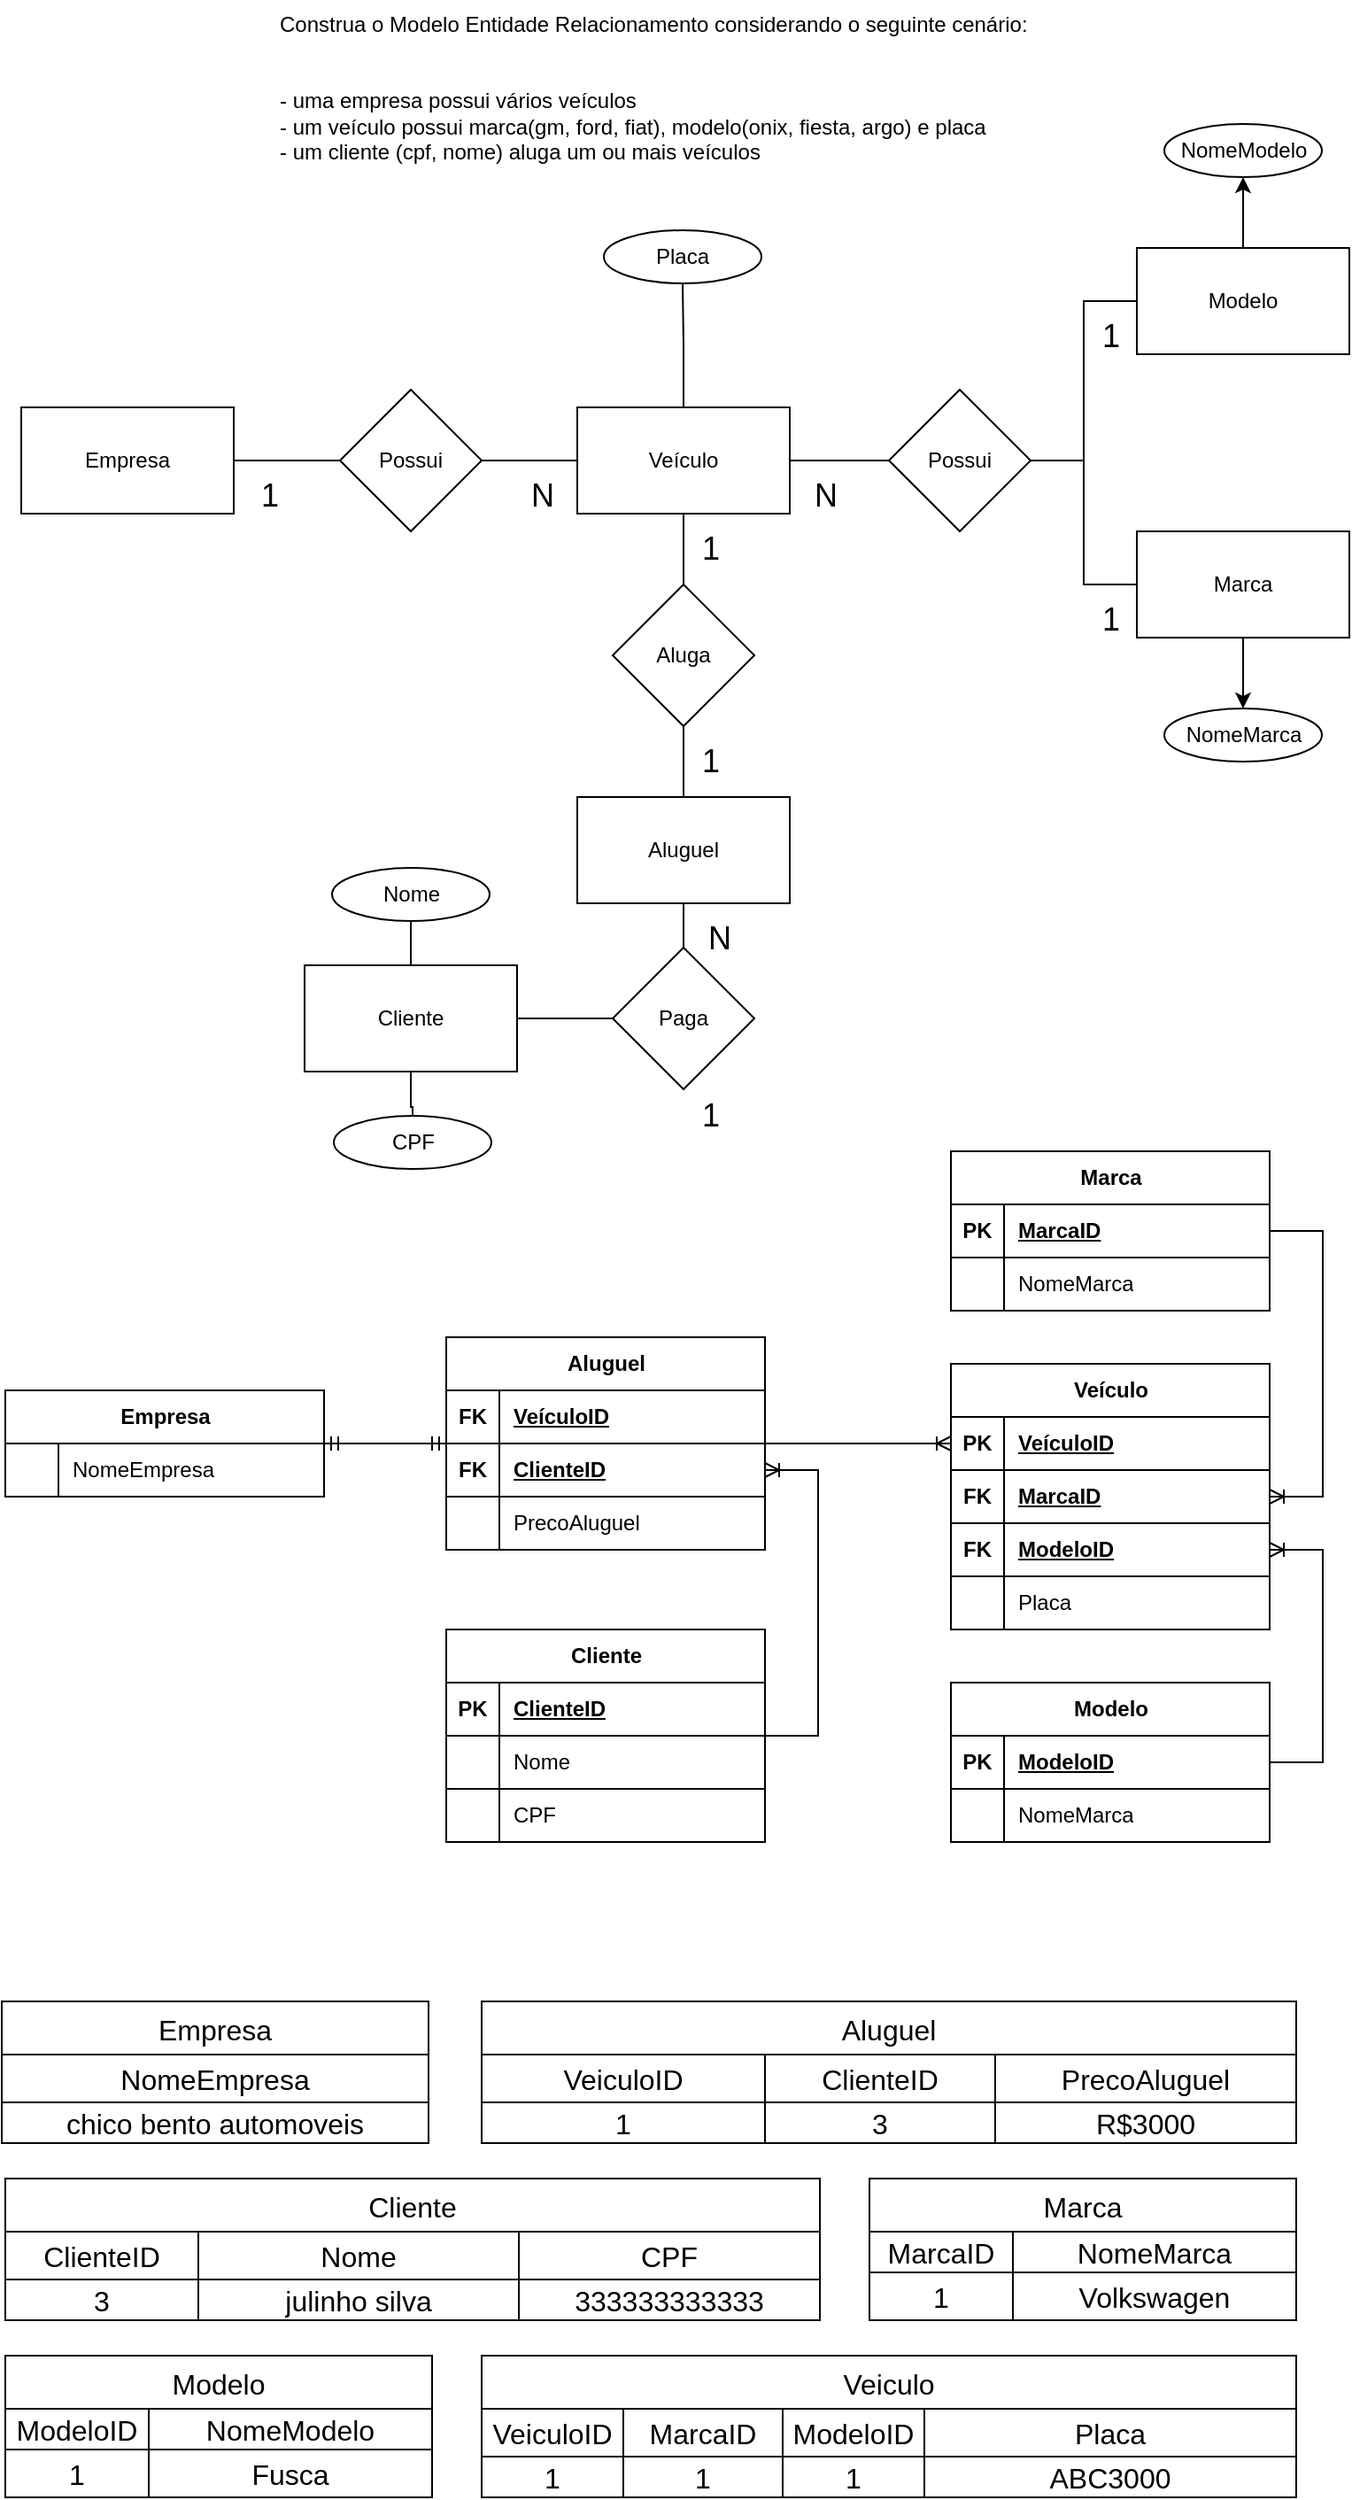 <mxfile>
    <diagram name="Página-1" id="-CTEmnXeWPxp8Q7lZpp3">
        <mxGraphModel dx="706" dy="501" grid="1" gridSize="10" guides="1" tooltips="1" connect="1" arrows="1" fold="1" page="1" pageScale="1" pageWidth="827" pageHeight="1169" math="0" shadow="0">
            <root>
                <mxCell id="0"/>
                <mxCell id="1" parent="0"/>
                <mxCell id="7Wc_WhGy-kbCOHfc4Ke2-1" value="Construa o Modelo Entidade Relacionamento considerando o seguinte cenário:&#10;&#10;&#10;- uma empresa possui vários veículos&#10;- um veículo possui marca(gm, ford, fiat), modelo(onix, fiesta, argo) e placa&#10;- um cliente (cpf, nome) aluga um ou mais veículos" style="text;whiteSpace=wrap;" parent="1" vertex="1">
                    <mxGeometry x="184" y="80" width="460" height="110" as="geometry"/>
                </mxCell>
                <mxCell id="7Wc_WhGy-kbCOHfc4Ke2-10" style="edgeStyle=orthogonalEdgeStyle;rounded=0;orthogonalLoop=1;jettySize=auto;html=1;endArrow=none;endFill=0;" parent="1" source="7Wc_WhGy-kbCOHfc4Ke2-2" target="7Wc_WhGy-kbCOHfc4Ke2-8" edge="1">
                    <mxGeometry relative="1" as="geometry"/>
                </mxCell>
                <mxCell id="7Wc_WhGy-kbCOHfc4Ke2-2" value="Empresa" style="rounded=0;whiteSpace=wrap;html=1;" parent="1" vertex="1">
                    <mxGeometry x="40" y="310" width="120" height="60" as="geometry"/>
                </mxCell>
                <mxCell id="7Wc_WhGy-kbCOHfc4Ke2-12" style="edgeStyle=orthogonalEdgeStyle;rounded=0;orthogonalLoop=1;jettySize=auto;html=1;endArrow=none;endFill=0;" parent="1" source="7Wc_WhGy-kbCOHfc4Ke2-3" target="7Wc_WhGy-kbCOHfc4Ke2-7" edge="1">
                    <mxGeometry relative="1" as="geometry"/>
                </mxCell>
                <mxCell id="7Wc_WhGy-kbCOHfc4Ke2-25" style="edgeStyle=orthogonalEdgeStyle;rounded=0;orthogonalLoop=1;jettySize=auto;html=1;endArrow=none;endFill=0;" parent="1" source="7Wc_WhGy-kbCOHfc4Ke2-3" target="7Wc_WhGy-kbCOHfc4Ke2-24" edge="1">
                    <mxGeometry relative="1" as="geometry"/>
                </mxCell>
                <mxCell id="7Wc_WhGy-kbCOHfc4Ke2-3" value="Veículo" style="rounded=0;whiteSpace=wrap;html=1;" parent="1" vertex="1">
                    <mxGeometry x="354" y="310" width="120" height="60" as="geometry"/>
                </mxCell>
                <mxCell id="7Wc_WhGy-kbCOHfc4Ke2-36" style="edgeStyle=orthogonalEdgeStyle;rounded=0;orthogonalLoop=1;jettySize=auto;html=1;" parent="1" source="7Wc_WhGy-kbCOHfc4Ke2-4" target="7Wc_WhGy-kbCOHfc4Ke2-34" edge="1">
                    <mxGeometry relative="1" as="geometry"/>
                </mxCell>
                <mxCell id="7Wc_WhGy-kbCOHfc4Ke2-4" value="Marca" style="rounded=0;whiteSpace=wrap;html=1;" parent="1" vertex="1">
                    <mxGeometry x="670" y="380" width="120" height="60" as="geometry"/>
                </mxCell>
                <mxCell id="7Wc_WhGy-kbCOHfc4Ke2-14" style="edgeStyle=orthogonalEdgeStyle;rounded=0;orthogonalLoop=1;jettySize=auto;html=1;endArrow=none;endFill=0;" parent="1" source="7Wc_WhGy-kbCOHfc4Ke2-5" target="7Wc_WhGy-kbCOHfc4Ke2-9" edge="1">
                    <mxGeometry relative="1" as="geometry"/>
                </mxCell>
                <mxCell id="7Wc_WhGy-kbCOHfc4Ke2-32" style="edgeStyle=orthogonalEdgeStyle;rounded=0;orthogonalLoop=1;jettySize=auto;html=1;endArrow=none;endFill=0;" parent="1" source="7Wc_WhGy-kbCOHfc4Ke2-5" target="7Wc_WhGy-kbCOHfc4Ke2-31" edge="1">
                    <mxGeometry relative="1" as="geometry"/>
                </mxCell>
                <mxCell id="7Wc_WhGy-kbCOHfc4Ke2-33" style="edgeStyle=orthogonalEdgeStyle;rounded=0;orthogonalLoop=1;jettySize=auto;html=1;endArrow=none;endFill=0;" parent="1" source="7Wc_WhGy-kbCOHfc4Ke2-5" target="7Wc_WhGy-kbCOHfc4Ke2-30" edge="1">
                    <mxGeometry relative="1" as="geometry"/>
                </mxCell>
                <mxCell id="7Wc_WhGy-kbCOHfc4Ke2-5" value="Cliente" style="rounded=0;whiteSpace=wrap;html=1;" parent="1" vertex="1">
                    <mxGeometry x="200" y="625" width="120" height="60" as="geometry"/>
                </mxCell>
                <mxCell id="7Wc_WhGy-kbCOHfc4Ke2-13" style="edgeStyle=orthogonalEdgeStyle;rounded=0;orthogonalLoop=1;jettySize=auto;html=1;endArrow=none;endFill=0;" parent="1" source="7Wc_WhGy-kbCOHfc4Ke2-7" target="7Wc_WhGy-kbCOHfc4Ke2-4" edge="1">
                    <mxGeometry relative="1" as="geometry"/>
                </mxCell>
                <mxCell id="7Wc_WhGy-kbCOHfc4Ke2-28" style="edgeStyle=orthogonalEdgeStyle;rounded=0;orthogonalLoop=1;jettySize=auto;html=1;endArrow=none;endFill=0;" parent="1" source="7Wc_WhGy-kbCOHfc4Ke2-7" target="7Wc_WhGy-kbCOHfc4Ke2-27" edge="1">
                    <mxGeometry relative="1" as="geometry">
                        <Array as="points">
                            <mxPoint x="640" y="340"/>
                            <mxPoint x="640" y="250"/>
                        </Array>
                    </mxGeometry>
                </mxCell>
                <mxCell id="7Wc_WhGy-kbCOHfc4Ke2-7" value="Possui" style="rhombus;whiteSpace=wrap;html=1;" parent="1" vertex="1">
                    <mxGeometry x="530" y="300" width="80" height="80" as="geometry"/>
                </mxCell>
                <mxCell id="7Wc_WhGy-kbCOHfc4Ke2-11" style="edgeStyle=orthogonalEdgeStyle;rounded=0;orthogonalLoop=1;jettySize=auto;html=1;exitX=1;exitY=0.5;exitDx=0;exitDy=0;entryX=0;entryY=0.5;entryDx=0;entryDy=0;endArrow=none;endFill=0;" parent="1" source="7Wc_WhGy-kbCOHfc4Ke2-8" target="7Wc_WhGy-kbCOHfc4Ke2-3" edge="1">
                    <mxGeometry relative="1" as="geometry"/>
                </mxCell>
                <mxCell id="7Wc_WhGy-kbCOHfc4Ke2-8" value="Possui" style="rhombus;whiteSpace=wrap;html=1;" parent="1" vertex="1">
                    <mxGeometry x="220" y="300" width="80" height="80" as="geometry"/>
                </mxCell>
                <mxCell id="7Wc_WhGy-kbCOHfc4Ke2-15" style="edgeStyle=orthogonalEdgeStyle;rounded=0;orthogonalLoop=1;jettySize=auto;html=1;endArrow=none;endFill=0;startArrow=none;" parent="1" source="7" target="7Wc_WhGy-kbCOHfc4Ke2-3" edge="1">
                    <mxGeometry relative="1" as="geometry"/>
                </mxCell>
                <mxCell id="7Wc_WhGy-kbCOHfc4Ke2-9" value="Paga" style="rhombus;whiteSpace=wrap;html=1;" parent="1" vertex="1">
                    <mxGeometry x="374" y="615" width="80" height="80" as="geometry"/>
                </mxCell>
                <mxCell id="7Wc_WhGy-kbCOHfc4Ke2-16" value="N" style="text;html=1;align=center;verticalAlign=middle;resizable=0;points=[];autosize=1;strokeColor=none;fillColor=none;fontSize=18;" parent="1" vertex="1">
                    <mxGeometry x="314" y="340" width="40" height="40" as="geometry"/>
                </mxCell>
                <mxCell id="7Wc_WhGy-kbCOHfc4Ke2-18" value="1" style="text;html=1;align=center;verticalAlign=middle;resizable=0;points=[];autosize=1;strokeColor=none;fillColor=none;fontSize=18;" parent="1" vertex="1">
                    <mxGeometry x="165" y="340" width="30" height="40" as="geometry"/>
                </mxCell>
                <mxCell id="7Wc_WhGy-kbCOHfc4Ke2-19" value="1" style="text;html=1;align=center;verticalAlign=middle;resizable=0;points=[];autosize=1;strokeColor=none;fillColor=none;fontSize=18;" parent="1" vertex="1">
                    <mxGeometry x="640" y="410" width="30" height="40" as="geometry"/>
                </mxCell>
                <mxCell id="7Wc_WhGy-kbCOHfc4Ke2-20" value="N" style="text;html=1;align=center;verticalAlign=middle;resizable=0;points=[];autosize=1;strokeColor=none;fillColor=none;fontSize=18;" parent="1" vertex="1">
                    <mxGeometry x="474" y="340" width="40" height="40" as="geometry"/>
                </mxCell>
                <mxCell id="7Wc_WhGy-kbCOHfc4Ke2-23" value="1" style="text;html=1;align=center;verticalAlign=middle;resizable=0;points=[];autosize=1;strokeColor=none;fillColor=none;fontSize=18;" parent="1" vertex="1">
                    <mxGeometry x="414" y="690" width="30" height="40" as="geometry"/>
                </mxCell>
                <mxCell id="7Wc_WhGy-kbCOHfc4Ke2-24" value="Placa" style="ellipse;whiteSpace=wrap;html=1;" parent="1" vertex="1">
                    <mxGeometry x="369" y="210" width="89" height="30" as="geometry"/>
                </mxCell>
                <mxCell id="7Wc_WhGy-kbCOHfc4Ke2-26" value="1" style="text;html=1;align=center;verticalAlign=middle;resizable=0;points=[];autosize=1;strokeColor=none;fillColor=none;fontSize=18;" parent="1" vertex="1">
                    <mxGeometry x="640" y="250" width="30" height="40" as="geometry"/>
                </mxCell>
                <mxCell id="7Wc_WhGy-kbCOHfc4Ke2-37" style="edgeStyle=orthogonalEdgeStyle;rounded=0;orthogonalLoop=1;jettySize=auto;html=1;" parent="1" source="7Wc_WhGy-kbCOHfc4Ke2-27" target="7Wc_WhGy-kbCOHfc4Ke2-35" edge="1">
                    <mxGeometry relative="1" as="geometry"/>
                </mxCell>
                <mxCell id="7Wc_WhGy-kbCOHfc4Ke2-27" value="Modelo" style="rounded=0;whiteSpace=wrap;html=1;" parent="1" vertex="1">
                    <mxGeometry x="670" y="220" width="120" height="60" as="geometry"/>
                </mxCell>
                <mxCell id="7Wc_WhGy-kbCOHfc4Ke2-30" value="Nome" style="ellipse;whiteSpace=wrap;html=1;" parent="1" vertex="1">
                    <mxGeometry x="215.5" y="570" width="89" height="30" as="geometry"/>
                </mxCell>
                <mxCell id="7Wc_WhGy-kbCOHfc4Ke2-31" value="CPF" style="ellipse;whiteSpace=wrap;html=1;" parent="1" vertex="1">
                    <mxGeometry x="216.5" y="710" width="89" height="30" as="geometry"/>
                </mxCell>
                <mxCell id="7Wc_WhGy-kbCOHfc4Ke2-34" value="NomeMarca" style="ellipse;whiteSpace=wrap;html=1;" parent="1" vertex="1">
                    <mxGeometry x="685.5" y="480" width="89" height="30" as="geometry"/>
                </mxCell>
                <mxCell id="7Wc_WhGy-kbCOHfc4Ke2-35" value="NomeModelo" style="ellipse;whiteSpace=wrap;html=1;" parent="1" vertex="1">
                    <mxGeometry x="685.5" y="150" width="89" height="30" as="geometry"/>
                </mxCell>
                <mxCell id="Cftq6dDqtpvRAp7nYHen-1" value="Veículo" style="shape=table;startSize=30;container=1;collapsible=1;childLayout=tableLayout;fixedRows=1;rowLines=0;fontStyle=1;align=center;resizeLast=1;html=1;" parent="1" vertex="1">
                    <mxGeometry x="565" y="850" width="180" height="150" as="geometry"/>
                </mxCell>
                <mxCell id="Cftq6dDqtpvRAp7nYHen-2" value="" style="shape=tableRow;horizontal=0;startSize=0;swimlaneHead=0;swimlaneBody=0;fillColor=none;collapsible=0;dropTarget=0;points=[[0,0.5],[1,0.5]];portConstraint=eastwest;top=0;left=0;right=0;bottom=1;" parent="Cftq6dDqtpvRAp7nYHen-1" vertex="1">
                    <mxGeometry y="30" width="180" height="30" as="geometry"/>
                </mxCell>
                <mxCell id="Cftq6dDqtpvRAp7nYHen-3" value="PK" style="shape=partialRectangle;connectable=0;fillColor=none;top=0;left=0;bottom=0;right=0;fontStyle=1;overflow=hidden;whiteSpace=wrap;html=1;" parent="Cftq6dDqtpvRAp7nYHen-2" vertex="1">
                    <mxGeometry width="30" height="30" as="geometry">
                        <mxRectangle width="30" height="30" as="alternateBounds"/>
                    </mxGeometry>
                </mxCell>
                <mxCell id="Cftq6dDqtpvRAp7nYHen-4" value="VeículoID" style="shape=partialRectangle;connectable=0;fillColor=none;top=0;left=0;bottom=0;right=0;align=left;spacingLeft=6;fontStyle=5;overflow=hidden;whiteSpace=wrap;html=1;" parent="Cftq6dDqtpvRAp7nYHen-2" vertex="1">
                    <mxGeometry x="30" width="150" height="30" as="geometry">
                        <mxRectangle width="150" height="30" as="alternateBounds"/>
                    </mxGeometry>
                </mxCell>
                <mxCell id="Cftq6dDqtpvRAp7nYHen-18" style="shape=tableRow;horizontal=0;startSize=0;swimlaneHead=0;swimlaneBody=0;fillColor=none;collapsible=0;dropTarget=0;points=[[0,0.5],[1,0.5]];portConstraint=eastwest;top=0;left=0;right=0;bottom=1;" parent="Cftq6dDqtpvRAp7nYHen-1" vertex="1">
                    <mxGeometry y="60" width="180" height="30" as="geometry"/>
                </mxCell>
                <mxCell id="Cftq6dDqtpvRAp7nYHen-19" value="FK" style="shape=partialRectangle;connectable=0;fillColor=none;top=0;left=0;bottom=0;right=0;fontStyle=1;overflow=hidden;whiteSpace=wrap;html=1;" parent="Cftq6dDqtpvRAp7nYHen-18" vertex="1">
                    <mxGeometry width="30" height="30" as="geometry">
                        <mxRectangle width="30" height="30" as="alternateBounds"/>
                    </mxGeometry>
                </mxCell>
                <mxCell id="Cftq6dDqtpvRAp7nYHen-20" value="MarcaID" style="shape=partialRectangle;connectable=0;fillColor=none;top=0;left=0;bottom=0;right=0;align=left;spacingLeft=6;fontStyle=5;overflow=hidden;whiteSpace=wrap;html=1;" parent="Cftq6dDqtpvRAp7nYHen-18" vertex="1">
                    <mxGeometry x="30" width="150" height="30" as="geometry">
                        <mxRectangle width="150" height="30" as="alternateBounds"/>
                    </mxGeometry>
                </mxCell>
                <mxCell id="Cftq6dDqtpvRAp7nYHen-24" style="shape=tableRow;horizontal=0;startSize=0;swimlaneHead=0;swimlaneBody=0;fillColor=none;collapsible=0;dropTarget=0;points=[[0,0.5],[1,0.5]];portConstraint=eastwest;top=0;left=0;right=0;bottom=1;" parent="Cftq6dDqtpvRAp7nYHen-1" vertex="1">
                    <mxGeometry y="90" width="180" height="30" as="geometry"/>
                </mxCell>
                <mxCell id="Cftq6dDqtpvRAp7nYHen-25" value="FK" style="shape=partialRectangle;connectable=0;fillColor=none;top=0;left=0;bottom=0;right=0;fontStyle=1;overflow=hidden;whiteSpace=wrap;html=1;" parent="Cftq6dDqtpvRAp7nYHen-24" vertex="1">
                    <mxGeometry width="30" height="30" as="geometry">
                        <mxRectangle width="30" height="30" as="alternateBounds"/>
                    </mxGeometry>
                </mxCell>
                <mxCell id="Cftq6dDqtpvRAp7nYHen-26" value="ModeloID" style="shape=partialRectangle;connectable=0;fillColor=none;top=0;left=0;bottom=0;right=0;align=left;spacingLeft=6;fontStyle=5;overflow=hidden;whiteSpace=wrap;html=1;" parent="Cftq6dDqtpvRAp7nYHen-24" vertex="1">
                    <mxGeometry x="30" width="150" height="30" as="geometry">
                        <mxRectangle width="150" height="30" as="alternateBounds"/>
                    </mxGeometry>
                </mxCell>
                <mxCell id="Cftq6dDqtpvRAp7nYHen-63" style="shape=tableRow;horizontal=0;startSize=0;swimlaneHead=0;swimlaneBody=0;fillColor=none;collapsible=0;dropTarget=0;points=[[0,0.5],[1,0.5]];portConstraint=eastwest;top=0;left=0;right=0;bottom=1;" parent="Cftq6dDqtpvRAp7nYHen-1" vertex="1">
                    <mxGeometry y="120" width="180" height="30" as="geometry"/>
                </mxCell>
                <mxCell id="Cftq6dDqtpvRAp7nYHen-64" style="shape=partialRectangle;connectable=0;fillColor=none;top=0;left=0;bottom=0;right=0;fontStyle=1;overflow=hidden;whiteSpace=wrap;html=1;" parent="Cftq6dDqtpvRAp7nYHen-63" vertex="1">
                    <mxGeometry width="30" height="30" as="geometry">
                        <mxRectangle width="30" height="30" as="alternateBounds"/>
                    </mxGeometry>
                </mxCell>
                <mxCell id="Cftq6dDqtpvRAp7nYHen-65" value="Placa" style="shape=partialRectangle;connectable=0;fillColor=none;top=0;left=0;bottom=0;right=0;align=left;spacingLeft=6;fontStyle=0;overflow=hidden;whiteSpace=wrap;html=1;" parent="Cftq6dDqtpvRAp7nYHen-63" vertex="1">
                    <mxGeometry x="30" width="150" height="30" as="geometry">
                        <mxRectangle width="150" height="30" as="alternateBounds"/>
                    </mxGeometry>
                </mxCell>
                <mxCell id="Cftq6dDqtpvRAp7nYHen-27" value="Empresa" style="shape=table;startSize=30;container=1;collapsible=1;childLayout=tableLayout;fixedRows=1;rowLines=0;fontStyle=1;align=center;resizeLast=1;html=1;" parent="1" vertex="1">
                    <mxGeometry x="31" y="865" width="180" height="60" as="geometry"/>
                </mxCell>
                <mxCell id="Cftq6dDqtpvRAp7nYHen-47" style="shape=tableRow;horizontal=0;startSize=0;swimlaneHead=0;swimlaneBody=0;fillColor=none;collapsible=0;dropTarget=0;points=[[0,0.5],[1,0.5]];portConstraint=eastwest;top=0;left=0;right=0;bottom=1;" parent="Cftq6dDqtpvRAp7nYHen-27" vertex="1">
                    <mxGeometry y="30" width="180" height="30" as="geometry"/>
                </mxCell>
                <mxCell id="Cftq6dDqtpvRAp7nYHen-48" style="shape=partialRectangle;connectable=0;fillColor=none;top=0;left=0;bottom=0;right=0;fontStyle=1;overflow=hidden;whiteSpace=wrap;html=1;" parent="Cftq6dDqtpvRAp7nYHen-47" vertex="1">
                    <mxGeometry width="30" height="30" as="geometry">
                        <mxRectangle width="30" height="30" as="alternateBounds"/>
                    </mxGeometry>
                </mxCell>
                <mxCell id="Cftq6dDqtpvRAp7nYHen-49" value="&lt;span style=&quot;font-weight: normal;&quot;&gt;NomeEmpresa&lt;/span&gt;" style="shape=partialRectangle;connectable=0;fillColor=none;top=0;left=0;bottom=0;right=0;align=left;spacingLeft=6;fontStyle=1;overflow=hidden;whiteSpace=wrap;html=1;" parent="Cftq6dDqtpvRAp7nYHen-47" vertex="1">
                    <mxGeometry x="30" width="150" height="30" as="geometry">
                        <mxRectangle width="150" height="30" as="alternateBounds"/>
                    </mxGeometry>
                </mxCell>
                <mxCell id="Cftq6dDqtpvRAp7nYHen-37" value="Aluguel" style="shape=table;startSize=30;container=1;collapsible=1;childLayout=tableLayout;fixedRows=1;rowLines=0;fontStyle=1;align=center;resizeLast=1;html=1;" parent="1" vertex="1">
                    <mxGeometry x="280" y="835" width="180" height="120" as="geometry"/>
                </mxCell>
                <mxCell id="Cftq6dDqtpvRAp7nYHen-38" value="" style="shape=tableRow;horizontal=0;startSize=0;swimlaneHead=0;swimlaneBody=0;fillColor=none;collapsible=0;dropTarget=0;points=[[0,0.5],[1,0.5]];portConstraint=eastwest;top=0;left=0;right=0;bottom=1;" parent="Cftq6dDqtpvRAp7nYHen-37" vertex="1">
                    <mxGeometry y="30" width="180" height="30" as="geometry"/>
                </mxCell>
                <mxCell id="Cftq6dDqtpvRAp7nYHen-39" value="FK" style="shape=partialRectangle;connectable=0;fillColor=none;top=0;left=0;bottom=0;right=0;fontStyle=1;overflow=hidden;whiteSpace=wrap;html=1;" parent="Cftq6dDqtpvRAp7nYHen-38" vertex="1">
                    <mxGeometry width="30" height="30" as="geometry">
                        <mxRectangle width="30" height="30" as="alternateBounds"/>
                    </mxGeometry>
                </mxCell>
                <mxCell id="Cftq6dDqtpvRAp7nYHen-40" value="VeículoID" style="shape=partialRectangle;connectable=0;fillColor=none;top=0;left=0;bottom=0;right=0;align=left;spacingLeft=6;fontStyle=5;overflow=hidden;whiteSpace=wrap;html=1;" parent="Cftq6dDqtpvRAp7nYHen-38" vertex="1">
                    <mxGeometry x="30" width="150" height="30" as="geometry">
                        <mxRectangle width="150" height="30" as="alternateBounds"/>
                    </mxGeometry>
                </mxCell>
                <mxCell id="Cftq6dDqtpvRAp7nYHen-103" style="shape=tableRow;horizontal=0;startSize=0;swimlaneHead=0;swimlaneBody=0;fillColor=none;collapsible=0;dropTarget=0;points=[[0,0.5],[1,0.5]];portConstraint=eastwest;top=0;left=0;right=0;bottom=1;" parent="Cftq6dDqtpvRAp7nYHen-37" vertex="1">
                    <mxGeometry y="60" width="180" height="30" as="geometry"/>
                </mxCell>
                <mxCell id="Cftq6dDqtpvRAp7nYHen-104" value="FK" style="shape=partialRectangle;connectable=0;fillColor=none;top=0;left=0;bottom=0;right=0;fontStyle=1;overflow=hidden;whiteSpace=wrap;html=1;" parent="Cftq6dDqtpvRAp7nYHen-103" vertex="1">
                    <mxGeometry width="30" height="30" as="geometry">
                        <mxRectangle width="30" height="30" as="alternateBounds"/>
                    </mxGeometry>
                </mxCell>
                <mxCell id="Cftq6dDqtpvRAp7nYHen-105" value="ClienteID" style="shape=partialRectangle;connectable=0;fillColor=none;top=0;left=0;bottom=0;right=0;align=left;spacingLeft=6;fontStyle=5;overflow=hidden;whiteSpace=wrap;html=1;" parent="Cftq6dDqtpvRAp7nYHen-103" vertex="1">
                    <mxGeometry x="30" width="150" height="30" as="geometry">
                        <mxRectangle width="150" height="30" as="alternateBounds"/>
                    </mxGeometry>
                </mxCell>
                <mxCell id="Cftq6dDqtpvRAp7nYHen-41" style="shape=tableRow;horizontal=0;startSize=0;swimlaneHead=0;swimlaneBody=0;fillColor=none;collapsible=0;dropTarget=0;points=[[0,0.5],[1,0.5]];portConstraint=eastwest;top=0;left=0;right=0;bottom=1;" parent="Cftq6dDqtpvRAp7nYHen-37" vertex="1">
                    <mxGeometry y="90" width="180" height="30" as="geometry"/>
                </mxCell>
                <mxCell id="Cftq6dDqtpvRAp7nYHen-42" value="" style="shape=partialRectangle;connectable=0;fillColor=none;top=0;left=0;bottom=0;right=0;fontStyle=1;overflow=hidden;whiteSpace=wrap;html=1;" parent="Cftq6dDqtpvRAp7nYHen-41" vertex="1">
                    <mxGeometry width="30" height="30" as="geometry">
                        <mxRectangle width="30" height="30" as="alternateBounds"/>
                    </mxGeometry>
                </mxCell>
                <mxCell id="Cftq6dDqtpvRAp7nYHen-43" value="PrecoAluguel" style="shape=partialRectangle;connectable=0;fillColor=none;top=0;left=0;bottom=0;right=0;align=left;spacingLeft=6;fontStyle=0;overflow=hidden;whiteSpace=wrap;html=1;" parent="Cftq6dDqtpvRAp7nYHen-41" vertex="1">
                    <mxGeometry x="30" width="150" height="30" as="geometry">
                        <mxRectangle width="150" height="30" as="alternateBounds"/>
                    </mxGeometry>
                </mxCell>
                <mxCell id="Cftq6dDqtpvRAp7nYHen-50" value="Cliente" style="shape=table;startSize=30;container=1;collapsible=1;childLayout=tableLayout;fixedRows=1;rowLines=0;fontStyle=1;align=center;resizeLast=1;html=1;" parent="1" vertex="1">
                    <mxGeometry x="280" y="1000" width="180" height="120" as="geometry"/>
                </mxCell>
                <mxCell id="Cftq6dDqtpvRAp7nYHen-51" value="" style="shape=tableRow;horizontal=0;startSize=0;swimlaneHead=0;swimlaneBody=0;fillColor=none;collapsible=0;dropTarget=0;points=[[0,0.5],[1,0.5]];portConstraint=eastwest;top=0;left=0;right=0;bottom=1;" parent="Cftq6dDqtpvRAp7nYHen-50" vertex="1">
                    <mxGeometry y="30" width="180" height="30" as="geometry"/>
                </mxCell>
                <mxCell id="Cftq6dDqtpvRAp7nYHen-52" value="PK" style="shape=partialRectangle;connectable=0;fillColor=none;top=0;left=0;bottom=0;right=0;fontStyle=1;overflow=hidden;whiteSpace=wrap;html=1;" parent="Cftq6dDqtpvRAp7nYHen-51" vertex="1">
                    <mxGeometry width="30" height="30" as="geometry">
                        <mxRectangle width="30" height="30" as="alternateBounds"/>
                    </mxGeometry>
                </mxCell>
                <mxCell id="Cftq6dDqtpvRAp7nYHen-53" value="ClienteID" style="shape=partialRectangle;connectable=0;fillColor=none;top=0;left=0;bottom=0;right=0;align=left;spacingLeft=6;fontStyle=5;overflow=hidden;whiteSpace=wrap;html=1;" parent="Cftq6dDqtpvRAp7nYHen-51" vertex="1">
                    <mxGeometry x="30" width="150" height="30" as="geometry">
                        <mxRectangle width="150" height="30" as="alternateBounds"/>
                    </mxGeometry>
                </mxCell>
                <mxCell id="Cftq6dDqtpvRAp7nYHen-54" style="shape=tableRow;horizontal=0;startSize=0;swimlaneHead=0;swimlaneBody=0;fillColor=none;collapsible=0;dropTarget=0;points=[[0,0.5],[1,0.5]];portConstraint=eastwest;top=0;left=0;right=0;bottom=1;" parent="Cftq6dDqtpvRAp7nYHen-50" vertex="1">
                    <mxGeometry y="60" width="180" height="30" as="geometry"/>
                </mxCell>
                <mxCell id="Cftq6dDqtpvRAp7nYHen-55" value="" style="shape=partialRectangle;connectable=0;fillColor=none;top=0;left=0;bottom=0;right=0;fontStyle=1;overflow=hidden;whiteSpace=wrap;html=1;" parent="Cftq6dDqtpvRAp7nYHen-54" vertex="1">
                    <mxGeometry width="30" height="30" as="geometry">
                        <mxRectangle width="30" height="30" as="alternateBounds"/>
                    </mxGeometry>
                </mxCell>
                <mxCell id="Cftq6dDqtpvRAp7nYHen-56" value="Nome" style="shape=partialRectangle;connectable=0;fillColor=none;top=0;left=0;bottom=0;right=0;align=left;spacingLeft=6;fontStyle=0;overflow=hidden;whiteSpace=wrap;html=1;" parent="Cftq6dDqtpvRAp7nYHen-54" vertex="1">
                    <mxGeometry x="30" width="150" height="30" as="geometry">
                        <mxRectangle width="150" height="30" as="alternateBounds"/>
                    </mxGeometry>
                </mxCell>
                <mxCell id="Cftq6dDqtpvRAp7nYHen-57" style="shape=tableRow;horizontal=0;startSize=0;swimlaneHead=0;swimlaneBody=0;fillColor=none;collapsible=0;dropTarget=0;points=[[0,0.5],[1,0.5]];portConstraint=eastwest;top=0;left=0;right=0;bottom=1;" parent="Cftq6dDqtpvRAp7nYHen-50" vertex="1">
                    <mxGeometry y="90" width="180" height="30" as="geometry"/>
                </mxCell>
                <mxCell id="Cftq6dDqtpvRAp7nYHen-58" value="" style="shape=partialRectangle;connectable=0;fillColor=none;top=0;left=0;bottom=0;right=0;fontStyle=1;overflow=hidden;whiteSpace=wrap;html=1;" parent="Cftq6dDqtpvRAp7nYHen-57" vertex="1">
                    <mxGeometry width="30" height="30" as="geometry">
                        <mxRectangle width="30" height="30" as="alternateBounds"/>
                    </mxGeometry>
                </mxCell>
                <mxCell id="Cftq6dDqtpvRAp7nYHen-59" value="CPF" style="shape=partialRectangle;connectable=0;fillColor=none;top=0;left=0;bottom=0;right=0;align=left;spacingLeft=6;fontStyle=0;overflow=hidden;whiteSpace=wrap;html=1;" parent="Cftq6dDqtpvRAp7nYHen-57" vertex="1">
                    <mxGeometry x="30" width="150" height="30" as="geometry">
                        <mxRectangle width="150" height="30" as="alternateBounds"/>
                    </mxGeometry>
                </mxCell>
                <mxCell id="Cftq6dDqtpvRAp7nYHen-79" value="Marca" style="shape=table;startSize=30;container=1;collapsible=1;childLayout=tableLayout;fixedRows=1;rowLines=0;fontStyle=1;align=center;resizeLast=1;html=1;" parent="1" vertex="1">
                    <mxGeometry x="565" y="730" width="180" height="90" as="geometry"/>
                </mxCell>
                <mxCell id="Cftq6dDqtpvRAp7nYHen-80" value="" style="shape=tableRow;horizontal=0;startSize=0;swimlaneHead=0;swimlaneBody=0;fillColor=none;collapsible=0;dropTarget=0;points=[[0,0.5],[1,0.5]];portConstraint=eastwest;top=0;left=0;right=0;bottom=1;" parent="Cftq6dDqtpvRAp7nYHen-79" vertex="1">
                    <mxGeometry y="30" width="180" height="30" as="geometry"/>
                </mxCell>
                <mxCell id="Cftq6dDqtpvRAp7nYHen-81" value="PK" style="shape=partialRectangle;connectable=0;fillColor=none;top=0;left=0;bottom=0;right=0;fontStyle=1;overflow=hidden;whiteSpace=wrap;html=1;" parent="Cftq6dDqtpvRAp7nYHen-80" vertex="1">
                    <mxGeometry width="30" height="30" as="geometry">
                        <mxRectangle width="30" height="30" as="alternateBounds"/>
                    </mxGeometry>
                </mxCell>
                <mxCell id="Cftq6dDqtpvRAp7nYHen-82" value="MarcaID" style="shape=partialRectangle;connectable=0;fillColor=none;top=0;left=0;bottom=0;right=0;align=left;spacingLeft=6;fontStyle=5;overflow=hidden;whiteSpace=wrap;html=1;" parent="Cftq6dDqtpvRAp7nYHen-80" vertex="1">
                    <mxGeometry x="30" width="150" height="30" as="geometry">
                        <mxRectangle width="150" height="30" as="alternateBounds"/>
                    </mxGeometry>
                </mxCell>
                <mxCell id="Cftq6dDqtpvRAp7nYHen-83" style="shape=tableRow;horizontal=0;startSize=0;swimlaneHead=0;swimlaneBody=0;fillColor=none;collapsible=0;dropTarget=0;points=[[0,0.5],[1,0.5]];portConstraint=eastwest;top=0;left=0;right=0;bottom=1;" parent="Cftq6dDqtpvRAp7nYHen-79" vertex="1">
                    <mxGeometry y="60" width="180" height="30" as="geometry"/>
                </mxCell>
                <mxCell id="Cftq6dDqtpvRAp7nYHen-84" value="" style="shape=partialRectangle;connectable=0;fillColor=none;top=0;left=0;bottom=0;right=0;fontStyle=1;overflow=hidden;whiteSpace=wrap;html=1;" parent="Cftq6dDqtpvRAp7nYHen-83" vertex="1">
                    <mxGeometry width="30" height="30" as="geometry">
                        <mxRectangle width="30" height="30" as="alternateBounds"/>
                    </mxGeometry>
                </mxCell>
                <mxCell id="Cftq6dDqtpvRAp7nYHen-85" value="NomeMarca" style="shape=partialRectangle;connectable=0;fillColor=none;top=0;left=0;bottom=0;right=0;align=left;spacingLeft=6;fontStyle=0;overflow=hidden;whiteSpace=wrap;html=1;" parent="Cftq6dDqtpvRAp7nYHen-83" vertex="1">
                    <mxGeometry x="30" width="150" height="30" as="geometry">
                        <mxRectangle width="150" height="30" as="alternateBounds"/>
                    </mxGeometry>
                </mxCell>
                <mxCell id="Cftq6dDqtpvRAp7nYHen-89" value="Modelo" style="shape=table;startSize=30;container=1;collapsible=1;childLayout=tableLayout;fixedRows=1;rowLines=0;fontStyle=1;align=center;resizeLast=1;html=1;" parent="1" vertex="1">
                    <mxGeometry x="565" y="1030" width="180" height="90" as="geometry"/>
                </mxCell>
                <mxCell id="Cftq6dDqtpvRAp7nYHen-90" value="" style="shape=tableRow;horizontal=0;startSize=0;swimlaneHead=0;swimlaneBody=0;fillColor=none;collapsible=0;dropTarget=0;points=[[0,0.5],[1,0.5]];portConstraint=eastwest;top=0;left=0;right=0;bottom=1;" parent="Cftq6dDqtpvRAp7nYHen-89" vertex="1">
                    <mxGeometry y="30" width="180" height="30" as="geometry"/>
                </mxCell>
                <mxCell id="Cftq6dDqtpvRAp7nYHen-91" value="PK" style="shape=partialRectangle;connectable=0;fillColor=none;top=0;left=0;bottom=0;right=0;fontStyle=1;overflow=hidden;whiteSpace=wrap;html=1;" parent="Cftq6dDqtpvRAp7nYHen-90" vertex="1">
                    <mxGeometry width="30" height="30" as="geometry">
                        <mxRectangle width="30" height="30" as="alternateBounds"/>
                    </mxGeometry>
                </mxCell>
                <mxCell id="Cftq6dDqtpvRAp7nYHen-92" value="ModeloID" style="shape=partialRectangle;connectable=0;fillColor=none;top=0;left=0;bottom=0;right=0;align=left;spacingLeft=6;fontStyle=5;overflow=hidden;whiteSpace=wrap;html=1;" parent="Cftq6dDqtpvRAp7nYHen-90" vertex="1">
                    <mxGeometry x="30" width="150" height="30" as="geometry">
                        <mxRectangle width="150" height="30" as="alternateBounds"/>
                    </mxGeometry>
                </mxCell>
                <mxCell id="Cftq6dDqtpvRAp7nYHen-93" style="shape=tableRow;horizontal=0;startSize=0;swimlaneHead=0;swimlaneBody=0;fillColor=none;collapsible=0;dropTarget=0;points=[[0,0.5],[1,0.5]];portConstraint=eastwest;top=0;left=0;right=0;bottom=1;" parent="Cftq6dDqtpvRAp7nYHen-89" vertex="1">
                    <mxGeometry y="60" width="180" height="30" as="geometry"/>
                </mxCell>
                <mxCell id="Cftq6dDqtpvRAp7nYHen-94" value="" style="shape=partialRectangle;connectable=0;fillColor=none;top=0;left=0;bottom=0;right=0;fontStyle=1;overflow=hidden;whiteSpace=wrap;html=1;" parent="Cftq6dDqtpvRAp7nYHen-93" vertex="1">
                    <mxGeometry width="30" height="30" as="geometry">
                        <mxRectangle width="30" height="30" as="alternateBounds"/>
                    </mxGeometry>
                </mxCell>
                <mxCell id="Cftq6dDqtpvRAp7nYHen-95" value="NomeMarca" style="shape=partialRectangle;connectable=0;fillColor=none;top=0;left=0;bottom=0;right=0;align=left;spacingLeft=6;fontStyle=0;overflow=hidden;whiteSpace=wrap;html=1;" parent="Cftq6dDqtpvRAp7nYHen-93" vertex="1">
                    <mxGeometry x="30" width="150" height="30" as="geometry">
                        <mxRectangle width="150" height="30" as="alternateBounds"/>
                    </mxGeometry>
                </mxCell>
                <mxCell id="Cftq6dDqtpvRAp7nYHen-96" value="" style="edgeStyle=entityRelationEdgeStyle;fontSize=12;html=1;endArrow=ERoneToMany;rounded=0;" parent="1" source="Cftq6dDqtpvRAp7nYHen-50" target="Cftq6dDqtpvRAp7nYHen-103" edge="1">
                    <mxGeometry width="100" height="100" relative="1" as="geometry">
                        <mxPoint x="194" y="910.0" as="sourcePoint"/>
                        <mxPoint x="284" y="730.0" as="targetPoint"/>
                        <Array as="points">
                            <mxPoint x="284" y="840"/>
                            <mxPoint x="204" y="830"/>
                            <mxPoint x="184" y="830"/>
                        </Array>
                    </mxGeometry>
                </mxCell>
                <mxCell id="Cftq6dDqtpvRAp7nYHen-98" value="" style="edgeStyle=entityRelationEdgeStyle;fontSize=12;html=1;endArrow=ERmandOne;startArrow=ERmandOne;rounded=0;" parent="1" source="Cftq6dDqtpvRAp7nYHen-27" target="Cftq6dDqtpvRAp7nYHen-37" edge="1">
                    <mxGeometry width="100" height="100" relative="1" as="geometry">
                        <mxPoint x="620" y="850" as="sourcePoint"/>
                        <mxPoint x="720" y="750" as="targetPoint"/>
                    </mxGeometry>
                </mxCell>
                <mxCell id="Cftq6dDqtpvRAp7nYHen-100" value="" style="edgeStyle=entityRelationEdgeStyle;fontSize=12;html=1;endArrow=ERoneToMany;rounded=0;" parent="1" source="Cftq6dDqtpvRAp7nYHen-37" target="Cftq6dDqtpvRAp7nYHen-2" edge="1">
                    <mxGeometry width="100" height="100" relative="1" as="geometry">
                        <mxPoint x="480" y="940" as="sourcePoint"/>
                        <mxPoint x="480" y="790" as="targetPoint"/>
                        <Array as="points">
                            <mxPoint x="304" y="860"/>
                            <mxPoint x="224" y="850"/>
                            <mxPoint x="204" y="850"/>
                        </Array>
                    </mxGeometry>
                </mxCell>
                <mxCell id="Cftq6dDqtpvRAp7nYHen-101" value="" style="edgeStyle=entityRelationEdgeStyle;fontSize=12;html=1;endArrow=ERoneToMany;rounded=0;entryX=1;entryY=0.5;entryDx=0;entryDy=0;" parent="1" source="Cftq6dDqtpvRAp7nYHen-79" target="Cftq6dDqtpvRAp7nYHen-18" edge="1">
                    <mxGeometry width="100" height="100" relative="1" as="geometry">
                        <mxPoint x="470" y="780" as="sourcePoint"/>
                        <mxPoint x="575" y="765" as="targetPoint"/>
                        <Array as="points">
                            <mxPoint x="314" y="870"/>
                            <mxPoint x="234" y="860"/>
                            <mxPoint x="214" y="860"/>
                        </Array>
                    </mxGeometry>
                </mxCell>
                <mxCell id="Cftq6dDqtpvRAp7nYHen-102" value="" style="edgeStyle=entityRelationEdgeStyle;fontSize=12;html=1;endArrow=ERoneToMany;rounded=0;exitX=1;exitY=0.5;exitDx=0;exitDy=0;" parent="1" source="Cftq6dDqtpvRAp7nYHen-90" target="Cftq6dDqtpvRAp7nYHen-24" edge="1">
                    <mxGeometry width="100" height="100" relative="1" as="geometry">
                        <mxPoint x="790" y="1100" as="sourcePoint"/>
                        <mxPoint x="755" y="795" as="targetPoint"/>
                        <Array as="points">
                            <mxPoint x="650" y="990"/>
                            <mxPoint x="324" y="880"/>
                            <mxPoint x="244" y="870"/>
                            <mxPoint x="224" y="870"/>
                        </Array>
                    </mxGeometry>
                </mxCell>
                <mxCell id="OpOiNc0JAak3SikFIDrf-2" value="Empresa" style="shape=table;startSize=30;container=1;collapsible=0;childLayout=tableLayout;strokeColor=default;fontSize=16;" parent="1" vertex="1">
                    <mxGeometry x="29" y="1210" width="241" height="80" as="geometry"/>
                </mxCell>
                <mxCell id="OpOiNc0JAak3SikFIDrf-3" value="" style="shape=tableRow;horizontal=0;startSize=0;swimlaneHead=0;swimlaneBody=0;strokeColor=inherit;top=0;left=0;bottom=0;right=0;collapsible=0;dropTarget=0;fillColor=none;points=[[0,0.5],[1,0.5]];portConstraint=eastwest;fontSize=16;" parent="OpOiNc0JAak3SikFIDrf-2" vertex="1">
                    <mxGeometry y="30" width="241" height="27" as="geometry"/>
                </mxCell>
                <mxCell id="OpOiNc0JAak3SikFIDrf-5" value="NomeEmpresa" style="shape=partialRectangle;html=1;whiteSpace=wrap;connectable=0;strokeColor=inherit;overflow=hidden;fillColor=none;top=0;left=0;bottom=0;right=0;pointerEvents=1;fontSize=16;" parent="OpOiNc0JAak3SikFIDrf-3" vertex="1">
                    <mxGeometry width="241" height="27" as="geometry">
                        <mxRectangle width="241" height="27" as="alternateBounds"/>
                    </mxGeometry>
                </mxCell>
                <mxCell id="OpOiNc0JAak3SikFIDrf-7" value="" style="shape=tableRow;horizontal=0;startSize=0;swimlaneHead=0;swimlaneBody=0;strokeColor=inherit;top=0;left=0;bottom=0;right=0;collapsible=0;dropTarget=0;fillColor=none;points=[[0,0.5],[1,0.5]];portConstraint=eastwest;fontSize=16;" parent="OpOiNc0JAak3SikFIDrf-2" vertex="1">
                    <mxGeometry y="57" width="241" height="23" as="geometry"/>
                </mxCell>
                <mxCell id="OpOiNc0JAak3SikFIDrf-9" value="chico bento automoveis" style="shape=partialRectangle;html=1;whiteSpace=wrap;connectable=0;strokeColor=inherit;overflow=hidden;fillColor=none;top=0;left=0;bottom=0;right=0;pointerEvents=1;fontSize=16;" parent="OpOiNc0JAak3SikFIDrf-7" vertex="1">
                    <mxGeometry width="241" height="23" as="geometry">
                        <mxRectangle width="241" height="23" as="alternateBounds"/>
                    </mxGeometry>
                </mxCell>
                <mxCell id="OpOiNc0JAak3SikFIDrf-15" value="Aluguel" style="shape=table;startSize=30;container=1;collapsible=0;childLayout=tableLayout;strokeColor=default;fontSize=16;" parent="1" vertex="1">
                    <mxGeometry x="300" y="1210" width="460" height="80" as="geometry"/>
                </mxCell>
                <mxCell id="OpOiNc0JAak3SikFIDrf-16" value="" style="shape=tableRow;horizontal=0;startSize=0;swimlaneHead=0;swimlaneBody=0;strokeColor=inherit;top=0;left=0;bottom=0;right=0;collapsible=0;dropTarget=0;fillColor=none;points=[[0,0.5],[1,0.5]];portConstraint=eastwest;fontSize=16;" parent="OpOiNc0JAak3SikFIDrf-15" vertex="1">
                    <mxGeometry y="30" width="460" height="27" as="geometry"/>
                </mxCell>
                <mxCell id="OpOiNc0JAak3SikFIDrf-17" value="VeiculoID" style="shape=partialRectangle;html=1;whiteSpace=wrap;connectable=0;strokeColor=inherit;overflow=hidden;fillColor=none;top=0;left=0;bottom=0;right=0;pointerEvents=1;fontSize=16;" parent="OpOiNc0JAak3SikFIDrf-16" vertex="1">
                    <mxGeometry width="160" height="27" as="geometry">
                        <mxRectangle width="160" height="27" as="alternateBounds"/>
                    </mxGeometry>
                </mxCell>
                <mxCell id="OpOiNc0JAak3SikFIDrf-20" value="ClienteID" style="shape=partialRectangle;html=1;whiteSpace=wrap;connectable=0;strokeColor=inherit;overflow=hidden;fillColor=none;top=0;left=0;bottom=0;right=0;pointerEvents=1;fontSize=16;" parent="OpOiNc0JAak3SikFIDrf-16" vertex="1">
                    <mxGeometry x="160" width="130" height="27" as="geometry">
                        <mxRectangle width="130" height="27" as="alternateBounds"/>
                    </mxGeometry>
                </mxCell>
                <mxCell id="OpOiNc0JAak3SikFIDrf-22" value="PrecoAluguel" style="shape=partialRectangle;html=1;whiteSpace=wrap;connectable=0;strokeColor=inherit;overflow=hidden;fillColor=none;top=0;left=0;bottom=0;right=0;pointerEvents=1;fontSize=16;" parent="OpOiNc0JAak3SikFIDrf-16" vertex="1">
                    <mxGeometry x="290" width="170" height="27" as="geometry">
                        <mxRectangle width="170" height="27" as="alternateBounds"/>
                    </mxGeometry>
                </mxCell>
                <mxCell id="OpOiNc0JAak3SikFIDrf-18" value="" style="shape=tableRow;horizontal=0;startSize=0;swimlaneHead=0;swimlaneBody=0;strokeColor=inherit;top=0;left=0;bottom=0;right=0;collapsible=0;dropTarget=0;fillColor=none;points=[[0,0.5],[1,0.5]];portConstraint=eastwest;fontSize=16;" parent="OpOiNc0JAak3SikFIDrf-15" vertex="1">
                    <mxGeometry y="57" width="460" height="23" as="geometry"/>
                </mxCell>
                <mxCell id="OpOiNc0JAak3SikFIDrf-19" value="1" style="shape=partialRectangle;html=1;whiteSpace=wrap;connectable=0;strokeColor=inherit;overflow=hidden;fillColor=none;top=0;left=0;bottom=0;right=0;pointerEvents=1;fontSize=16;" parent="OpOiNc0JAak3SikFIDrf-18" vertex="1">
                    <mxGeometry width="160" height="23" as="geometry">
                        <mxRectangle width="160" height="23" as="alternateBounds"/>
                    </mxGeometry>
                </mxCell>
                <mxCell id="OpOiNc0JAak3SikFIDrf-21" value="3" style="shape=partialRectangle;html=1;whiteSpace=wrap;connectable=0;strokeColor=inherit;overflow=hidden;fillColor=none;top=0;left=0;bottom=0;right=0;pointerEvents=1;fontSize=16;" parent="OpOiNc0JAak3SikFIDrf-18" vertex="1">
                    <mxGeometry x="160" width="130" height="23" as="geometry">
                        <mxRectangle width="130" height="23" as="alternateBounds"/>
                    </mxGeometry>
                </mxCell>
                <mxCell id="OpOiNc0JAak3SikFIDrf-23" value="R$3000" style="shape=partialRectangle;html=1;whiteSpace=wrap;connectable=0;strokeColor=inherit;overflow=hidden;fillColor=none;top=0;left=0;bottom=0;right=0;pointerEvents=1;fontSize=16;" parent="OpOiNc0JAak3SikFIDrf-18" vertex="1">
                    <mxGeometry x="290" width="170" height="23" as="geometry">
                        <mxRectangle width="170" height="23" as="alternateBounds"/>
                    </mxGeometry>
                </mxCell>
                <mxCell id="OpOiNc0JAak3SikFIDrf-27" value="Cliente" style="shape=table;startSize=30;container=1;collapsible=0;childLayout=tableLayout;strokeColor=default;fontSize=16;" parent="1" vertex="1">
                    <mxGeometry x="31" y="1310" width="460" height="80" as="geometry"/>
                </mxCell>
                <mxCell id="OpOiNc0JAak3SikFIDrf-28" value="" style="shape=tableRow;horizontal=0;startSize=0;swimlaneHead=0;swimlaneBody=0;strokeColor=inherit;top=0;left=0;bottom=0;right=0;collapsible=0;dropTarget=0;fillColor=none;points=[[0,0.5],[1,0.5]];portConstraint=eastwest;fontSize=16;" parent="OpOiNc0JAak3SikFIDrf-27" vertex="1">
                    <mxGeometry y="30" width="460" height="27" as="geometry"/>
                </mxCell>
                <mxCell id="OpOiNc0JAak3SikFIDrf-29" value="ClienteID" style="shape=partialRectangle;html=1;whiteSpace=wrap;connectable=0;strokeColor=inherit;overflow=hidden;fillColor=none;top=0;left=0;bottom=0;right=0;pointerEvents=1;fontSize=16;" parent="OpOiNc0JAak3SikFIDrf-28" vertex="1">
                    <mxGeometry width="109" height="27" as="geometry">
                        <mxRectangle width="109" height="27" as="alternateBounds"/>
                    </mxGeometry>
                </mxCell>
                <mxCell id="OpOiNc0JAak3SikFIDrf-30" value="Nome" style="shape=partialRectangle;html=1;whiteSpace=wrap;connectable=0;strokeColor=inherit;overflow=hidden;fillColor=none;top=0;left=0;bottom=0;right=0;pointerEvents=1;fontSize=16;" parent="OpOiNc0JAak3SikFIDrf-28" vertex="1">
                    <mxGeometry x="109" width="181" height="27" as="geometry">
                        <mxRectangle width="181" height="27" as="alternateBounds"/>
                    </mxGeometry>
                </mxCell>
                <mxCell id="OpOiNc0JAak3SikFIDrf-31" value="CPF" style="shape=partialRectangle;html=1;whiteSpace=wrap;connectable=0;strokeColor=inherit;overflow=hidden;fillColor=none;top=0;left=0;bottom=0;right=0;pointerEvents=1;fontSize=16;" parent="OpOiNc0JAak3SikFIDrf-28" vertex="1">
                    <mxGeometry x="290" width="170" height="27" as="geometry">
                        <mxRectangle width="170" height="27" as="alternateBounds"/>
                    </mxGeometry>
                </mxCell>
                <mxCell id="OpOiNc0JAak3SikFIDrf-32" value="" style="shape=tableRow;horizontal=0;startSize=0;swimlaneHead=0;swimlaneBody=0;strokeColor=inherit;top=0;left=0;bottom=0;right=0;collapsible=0;dropTarget=0;fillColor=none;points=[[0,0.5],[1,0.5]];portConstraint=eastwest;fontSize=16;" parent="OpOiNc0JAak3SikFIDrf-27" vertex="1">
                    <mxGeometry y="57" width="460" height="23" as="geometry"/>
                </mxCell>
                <mxCell id="OpOiNc0JAak3SikFIDrf-33" value="3" style="shape=partialRectangle;html=1;whiteSpace=wrap;connectable=0;strokeColor=inherit;overflow=hidden;fillColor=none;top=0;left=0;bottom=0;right=0;pointerEvents=1;fontSize=16;" parent="OpOiNc0JAak3SikFIDrf-32" vertex="1">
                    <mxGeometry width="109" height="23" as="geometry">
                        <mxRectangle width="109" height="23" as="alternateBounds"/>
                    </mxGeometry>
                </mxCell>
                <mxCell id="OpOiNc0JAak3SikFIDrf-34" value="julinho silva" style="shape=partialRectangle;html=1;whiteSpace=wrap;connectable=0;strokeColor=inherit;overflow=hidden;fillColor=none;top=0;left=0;bottom=0;right=0;pointerEvents=1;fontSize=16;" parent="OpOiNc0JAak3SikFIDrf-32" vertex="1">
                    <mxGeometry x="109" width="181" height="23" as="geometry">
                        <mxRectangle width="181" height="23" as="alternateBounds"/>
                    </mxGeometry>
                </mxCell>
                <mxCell id="OpOiNc0JAak3SikFIDrf-35" value="333333333333" style="shape=partialRectangle;html=1;whiteSpace=wrap;connectable=0;strokeColor=inherit;overflow=hidden;fillColor=none;top=0;left=0;bottom=0;right=0;pointerEvents=1;fontSize=16;" parent="OpOiNc0JAak3SikFIDrf-32" vertex="1">
                    <mxGeometry x="290" width="170" height="23" as="geometry">
                        <mxRectangle width="170" height="23" as="alternateBounds"/>
                    </mxGeometry>
                </mxCell>
                <mxCell id="OpOiNc0JAak3SikFIDrf-36" value="Marca" style="shape=table;startSize=30;container=1;collapsible=0;childLayout=tableLayout;strokeColor=default;fontSize=16;" parent="1" vertex="1">
                    <mxGeometry x="519" y="1310" width="241" height="80" as="geometry"/>
                </mxCell>
                <mxCell id="OpOiNc0JAak3SikFIDrf-37" value="" style="shape=tableRow;horizontal=0;startSize=0;swimlaneHead=0;swimlaneBody=0;strokeColor=inherit;top=0;left=0;bottom=0;right=0;collapsible=0;dropTarget=0;fillColor=none;points=[[0,0.5],[1,0.5]];portConstraint=eastwest;fontSize=16;" parent="OpOiNc0JAak3SikFIDrf-36" vertex="1">
                    <mxGeometry y="30" width="241" height="23" as="geometry"/>
                </mxCell>
                <mxCell id="OpOiNc0JAak3SikFIDrf-38" value="MarcaID" style="shape=partialRectangle;html=1;whiteSpace=wrap;connectable=0;strokeColor=inherit;overflow=hidden;fillColor=none;top=0;left=0;bottom=0;right=0;pointerEvents=1;fontSize=16;" parent="OpOiNc0JAak3SikFIDrf-37" vertex="1">
                    <mxGeometry width="81" height="23" as="geometry">
                        <mxRectangle width="81" height="23" as="alternateBounds"/>
                    </mxGeometry>
                </mxCell>
                <mxCell id="OpOiNc0JAak3SikFIDrf-41" value="NomeMarca" style="shape=partialRectangle;html=1;whiteSpace=wrap;connectable=0;strokeColor=inherit;overflow=hidden;fillColor=none;top=0;left=0;bottom=0;right=0;pointerEvents=1;fontSize=16;" parent="OpOiNc0JAak3SikFIDrf-37" vertex="1">
                    <mxGeometry x="81" width="160" height="23" as="geometry">
                        <mxRectangle width="160" height="23" as="alternateBounds"/>
                    </mxGeometry>
                </mxCell>
                <mxCell id="OpOiNc0JAak3SikFIDrf-39" value="" style="shape=tableRow;horizontal=0;startSize=0;swimlaneHead=0;swimlaneBody=0;strokeColor=inherit;top=0;left=0;bottom=0;right=0;collapsible=0;dropTarget=0;fillColor=none;points=[[0,0.5],[1,0.5]];portConstraint=eastwest;fontSize=16;" parent="OpOiNc0JAak3SikFIDrf-36" vertex="1">
                    <mxGeometry y="53" width="241" height="27" as="geometry"/>
                </mxCell>
                <mxCell id="OpOiNc0JAak3SikFIDrf-40" value="1" style="shape=partialRectangle;html=1;whiteSpace=wrap;connectable=0;strokeColor=inherit;overflow=hidden;fillColor=none;top=0;left=0;bottom=0;right=0;pointerEvents=1;fontSize=16;" parent="OpOiNc0JAak3SikFIDrf-39" vertex="1">
                    <mxGeometry width="81" height="27" as="geometry">
                        <mxRectangle width="81" height="27" as="alternateBounds"/>
                    </mxGeometry>
                </mxCell>
                <mxCell id="OpOiNc0JAak3SikFIDrf-42" value="Volkswagen" style="shape=partialRectangle;html=1;whiteSpace=wrap;connectable=0;strokeColor=inherit;overflow=hidden;fillColor=none;top=0;left=0;bottom=0;right=0;pointerEvents=1;fontSize=16;" parent="OpOiNc0JAak3SikFIDrf-39" vertex="1">
                    <mxGeometry x="81" width="160" height="27" as="geometry">
                        <mxRectangle width="160" height="27" as="alternateBounds"/>
                    </mxGeometry>
                </mxCell>
                <mxCell id="OpOiNc0JAak3SikFIDrf-43" value="Modelo" style="shape=table;startSize=30;container=1;collapsible=0;childLayout=tableLayout;strokeColor=default;fontSize=16;" parent="1" vertex="1">
                    <mxGeometry x="31" y="1410" width="241" height="80" as="geometry"/>
                </mxCell>
                <mxCell id="OpOiNc0JAak3SikFIDrf-44" value="" style="shape=tableRow;horizontal=0;startSize=0;swimlaneHead=0;swimlaneBody=0;strokeColor=inherit;top=0;left=0;bottom=0;right=0;collapsible=0;dropTarget=0;fillColor=none;points=[[0,0.5],[1,0.5]];portConstraint=eastwest;fontSize=16;" parent="OpOiNc0JAak3SikFIDrf-43" vertex="1">
                    <mxGeometry y="30" width="241" height="23" as="geometry"/>
                </mxCell>
                <mxCell id="OpOiNc0JAak3SikFIDrf-45" value="ModeloID" style="shape=partialRectangle;html=1;whiteSpace=wrap;connectable=0;strokeColor=inherit;overflow=hidden;fillColor=none;top=0;left=0;bottom=0;right=0;pointerEvents=1;fontSize=16;" parent="OpOiNc0JAak3SikFIDrf-44" vertex="1">
                    <mxGeometry width="81" height="23" as="geometry">
                        <mxRectangle width="81" height="23" as="alternateBounds"/>
                    </mxGeometry>
                </mxCell>
                <mxCell id="OpOiNc0JAak3SikFIDrf-46" value="NomeModelo" style="shape=partialRectangle;html=1;whiteSpace=wrap;connectable=0;strokeColor=inherit;overflow=hidden;fillColor=none;top=0;left=0;bottom=0;right=0;pointerEvents=1;fontSize=16;" parent="OpOiNc0JAak3SikFIDrf-44" vertex="1">
                    <mxGeometry x="81" width="160" height="23" as="geometry">
                        <mxRectangle width="160" height="23" as="alternateBounds"/>
                    </mxGeometry>
                </mxCell>
                <mxCell id="OpOiNc0JAak3SikFIDrf-47" value="" style="shape=tableRow;horizontal=0;startSize=0;swimlaneHead=0;swimlaneBody=0;strokeColor=inherit;top=0;left=0;bottom=0;right=0;collapsible=0;dropTarget=0;fillColor=none;points=[[0,0.5],[1,0.5]];portConstraint=eastwest;fontSize=16;" parent="OpOiNc0JAak3SikFIDrf-43" vertex="1">
                    <mxGeometry y="53" width="241" height="27" as="geometry"/>
                </mxCell>
                <mxCell id="OpOiNc0JAak3SikFIDrf-48" value="1" style="shape=partialRectangle;html=1;whiteSpace=wrap;connectable=0;strokeColor=inherit;overflow=hidden;fillColor=none;top=0;left=0;bottom=0;right=0;pointerEvents=1;fontSize=16;" parent="OpOiNc0JAak3SikFIDrf-47" vertex="1">
                    <mxGeometry width="81" height="27" as="geometry">
                        <mxRectangle width="81" height="27" as="alternateBounds"/>
                    </mxGeometry>
                </mxCell>
                <mxCell id="OpOiNc0JAak3SikFIDrf-49" value="Fusca" style="shape=partialRectangle;html=1;whiteSpace=wrap;connectable=0;strokeColor=inherit;overflow=hidden;fillColor=none;top=0;left=0;bottom=0;right=0;pointerEvents=1;fontSize=16;" parent="OpOiNc0JAak3SikFIDrf-47" vertex="1">
                    <mxGeometry x="81" width="160" height="27" as="geometry">
                        <mxRectangle width="160" height="27" as="alternateBounds"/>
                    </mxGeometry>
                </mxCell>
                <mxCell id="OpOiNc0JAak3SikFIDrf-50" value="Veiculo" style="shape=table;startSize=30;container=1;collapsible=0;childLayout=tableLayout;strokeColor=default;fontSize=16;" parent="1" vertex="1">
                    <mxGeometry x="300" y="1410" width="460" height="80" as="geometry"/>
                </mxCell>
                <mxCell id="OpOiNc0JAak3SikFIDrf-51" value="" style="shape=tableRow;horizontal=0;startSize=0;swimlaneHead=0;swimlaneBody=0;strokeColor=inherit;top=0;left=0;bottom=0;right=0;collapsible=0;dropTarget=0;fillColor=none;points=[[0,0.5],[1,0.5]];portConstraint=eastwest;fontSize=16;" parent="OpOiNc0JAak3SikFIDrf-50" vertex="1">
                    <mxGeometry y="30" width="460" height="27" as="geometry"/>
                </mxCell>
                <mxCell id="OpOiNc0JAak3SikFIDrf-52" value="VeiculoID" style="shape=partialRectangle;html=1;whiteSpace=wrap;connectable=0;strokeColor=inherit;overflow=hidden;fillColor=none;top=0;left=0;bottom=0;right=0;pointerEvents=1;fontSize=16;" parent="OpOiNc0JAak3SikFIDrf-51" vertex="1">
                    <mxGeometry width="80" height="27" as="geometry">
                        <mxRectangle width="80" height="27" as="alternateBounds"/>
                    </mxGeometry>
                </mxCell>
                <mxCell id="OpOiNc0JAak3SikFIDrf-53" value="MarcaID" style="shape=partialRectangle;html=1;whiteSpace=wrap;connectable=0;strokeColor=inherit;overflow=hidden;fillColor=none;top=0;left=0;bottom=0;right=0;pointerEvents=1;fontSize=16;" parent="OpOiNc0JAak3SikFIDrf-51" vertex="1">
                    <mxGeometry x="80" width="90" height="27" as="geometry">
                        <mxRectangle width="90" height="27" as="alternateBounds"/>
                    </mxGeometry>
                </mxCell>
                <mxCell id="OpOiNc0JAak3SikFIDrf-54" value="ModeloID" style="shape=partialRectangle;html=1;whiteSpace=wrap;connectable=0;strokeColor=inherit;overflow=hidden;fillColor=none;top=0;left=0;bottom=0;right=0;pointerEvents=1;fontSize=16;" parent="OpOiNc0JAak3SikFIDrf-51" vertex="1">
                    <mxGeometry x="170" width="80" height="27" as="geometry">
                        <mxRectangle width="80" height="27" as="alternateBounds"/>
                    </mxGeometry>
                </mxCell>
                <mxCell id="OpOiNc0JAak3SikFIDrf-59" value="Placa" style="shape=partialRectangle;html=1;whiteSpace=wrap;connectable=0;strokeColor=inherit;overflow=hidden;fillColor=none;top=0;left=0;bottom=0;right=0;pointerEvents=1;fontSize=16;" parent="OpOiNc0JAak3SikFIDrf-51" vertex="1">
                    <mxGeometry x="250" width="210" height="27" as="geometry">
                        <mxRectangle width="210" height="27" as="alternateBounds"/>
                    </mxGeometry>
                </mxCell>
                <mxCell id="OpOiNc0JAak3SikFIDrf-55" value="" style="shape=tableRow;horizontal=0;startSize=0;swimlaneHead=0;swimlaneBody=0;strokeColor=inherit;top=0;left=0;bottom=0;right=0;collapsible=0;dropTarget=0;fillColor=none;points=[[0,0.5],[1,0.5]];portConstraint=eastwest;fontSize=16;" parent="OpOiNc0JAak3SikFIDrf-50" vertex="1">
                    <mxGeometry y="57" width="460" height="23" as="geometry"/>
                </mxCell>
                <mxCell id="OpOiNc0JAak3SikFIDrf-56" value="1" style="shape=partialRectangle;html=1;whiteSpace=wrap;connectable=0;strokeColor=inherit;overflow=hidden;fillColor=none;top=0;left=0;bottom=0;right=0;pointerEvents=1;fontSize=16;" parent="OpOiNc0JAak3SikFIDrf-55" vertex="1">
                    <mxGeometry width="80" height="23" as="geometry">
                        <mxRectangle width="80" height="23" as="alternateBounds"/>
                    </mxGeometry>
                </mxCell>
                <mxCell id="OpOiNc0JAak3SikFIDrf-57" value="1" style="shape=partialRectangle;html=1;whiteSpace=wrap;connectable=0;strokeColor=inherit;overflow=hidden;fillColor=none;top=0;left=0;bottom=0;right=0;pointerEvents=1;fontSize=16;" parent="OpOiNc0JAak3SikFIDrf-55" vertex="1">
                    <mxGeometry x="80" width="90" height="23" as="geometry">
                        <mxRectangle width="90" height="23" as="alternateBounds"/>
                    </mxGeometry>
                </mxCell>
                <mxCell id="OpOiNc0JAak3SikFIDrf-58" value="1" style="shape=partialRectangle;html=1;whiteSpace=wrap;connectable=0;strokeColor=inherit;overflow=hidden;fillColor=none;top=0;left=0;bottom=0;right=0;pointerEvents=1;fontSize=16;" parent="OpOiNc0JAak3SikFIDrf-55" vertex="1">
                    <mxGeometry x="170" width="80" height="23" as="geometry">
                        <mxRectangle width="80" height="23" as="alternateBounds"/>
                    </mxGeometry>
                </mxCell>
                <mxCell id="OpOiNc0JAak3SikFIDrf-60" value="ABC3000" style="shape=partialRectangle;html=1;whiteSpace=wrap;connectable=0;strokeColor=inherit;overflow=hidden;fillColor=none;top=0;left=0;bottom=0;right=0;pointerEvents=1;fontSize=16;" parent="OpOiNc0JAak3SikFIDrf-55" vertex="1">
                    <mxGeometry x="250" width="210" height="23" as="geometry">
                        <mxRectangle width="210" height="23" as="alternateBounds"/>
                    </mxGeometry>
                </mxCell>
                <mxCell id="3" value="N" style="text;html=1;align=center;verticalAlign=middle;resizable=0;points=[];autosize=1;strokeColor=none;fillColor=none;fontSize=18;" vertex="1" parent="1">
                    <mxGeometry x="414" y="590" width="40" height="40" as="geometry"/>
                </mxCell>
                <mxCell id="4" value="1" style="text;html=1;align=center;verticalAlign=middle;resizable=0;points=[];autosize=1;strokeColor=none;fillColor=none;fontSize=18;" vertex="1" parent="1">
                    <mxGeometry x="414" y="490" width="30" height="40" as="geometry"/>
                </mxCell>
                <mxCell id="5" value="1" style="text;html=1;align=center;verticalAlign=middle;resizable=0;points=[];autosize=1;strokeColor=none;fillColor=none;fontSize=18;" vertex="1" parent="1">
                    <mxGeometry x="414" y="370" width="30" height="40" as="geometry"/>
                </mxCell>
                <mxCell id="8" value="" style="edgeStyle=orthogonalEdgeStyle;rounded=0;orthogonalLoop=1;jettySize=auto;html=1;endArrow=none;endFill=0;" edge="1" parent="1" source="7Wc_WhGy-kbCOHfc4Ke2-9" target="7">
                    <mxGeometry relative="1" as="geometry">
                        <mxPoint x="414" y="675" as="sourcePoint"/>
                        <mxPoint x="414" y="370" as="targetPoint"/>
                    </mxGeometry>
                </mxCell>
                <mxCell id="7" value="Aluga" style="rhombus;whiteSpace=wrap;html=1;" vertex="1" parent="1">
                    <mxGeometry x="374" y="410" width="80" height="80" as="geometry"/>
                </mxCell>
                <mxCell id="2" value="Aluguel" style="rounded=0;whiteSpace=wrap;html=1;" vertex="1" parent="1">
                    <mxGeometry x="354" y="530" width="120" height="60" as="geometry"/>
                </mxCell>
            </root>
        </mxGraphModel>
    </diagram>
</mxfile>